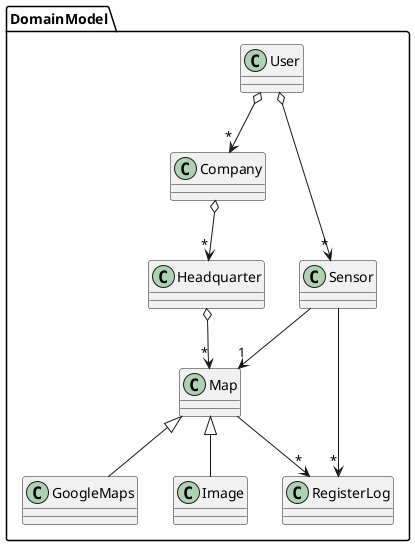 @startuml
namespace DomainModel{
class User
class Company
class Headquarter
class Map
class GoogleMaps
class Image
class Sensor
class RegisterLog

User  o--> "*" Sensor
User o--> "*" Company
Company o--> "*" Headquarter
Headquarter o--> "*" Map
GoogleMaps -up-|> Map
Image -up-|> Map

Sensor --> "1" Map
Sensor --> "*" RegisterLog
Map --> "*" RegisterLog
}
@enduml